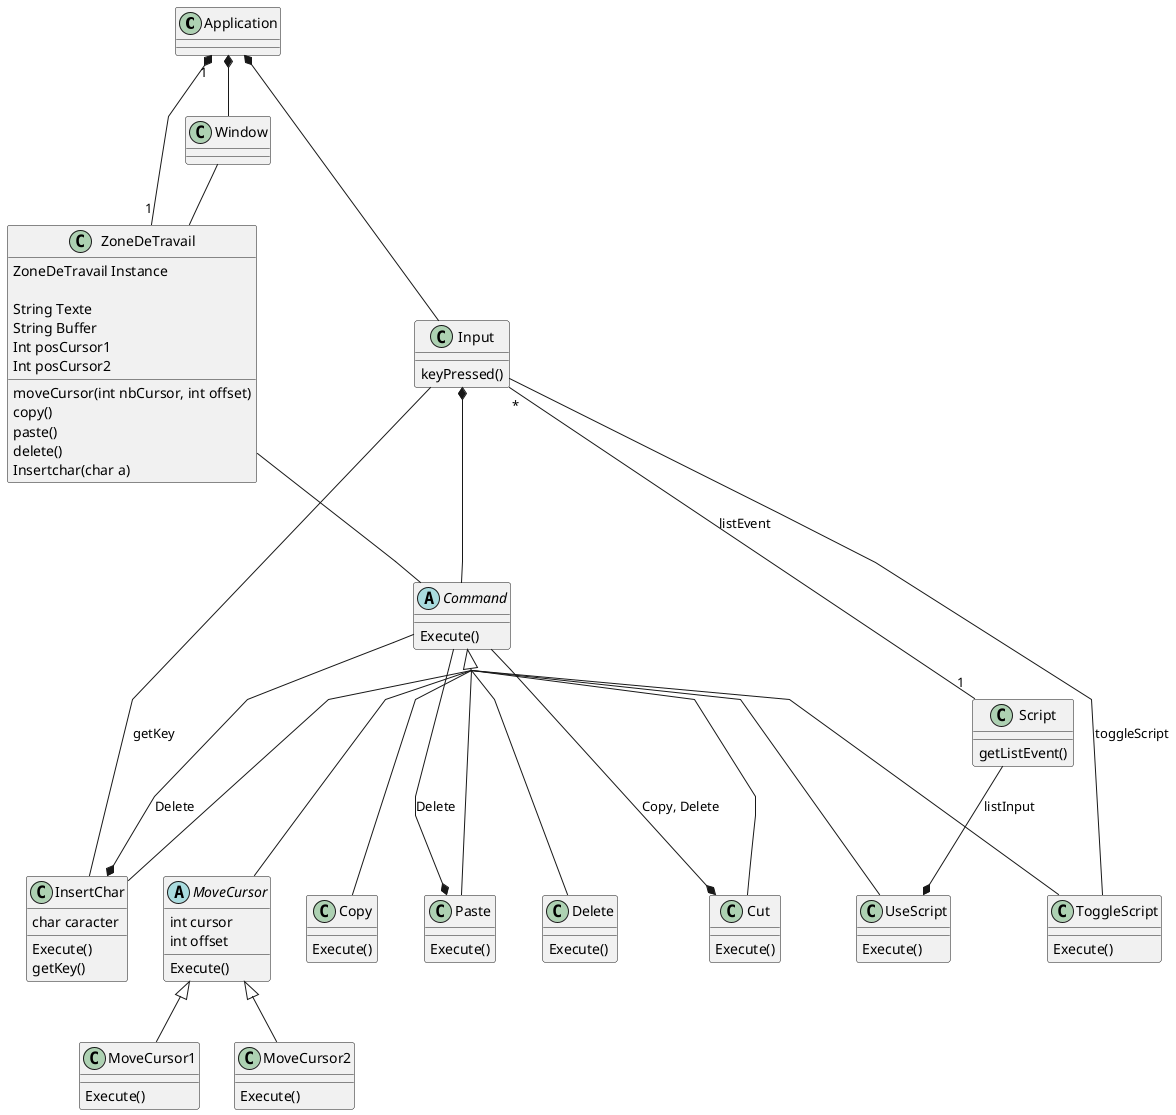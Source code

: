 @startuml classDiagram
skinparam groupInheritance 4
skinparam Linetype polyline


class Application {
 
}

class Window {

}

class ZoneDeTravail {
    ZoneDeTravail Instance

    String Texte
    String Buffer
    Int posCursor1
    Int posCursor2

    moveCursor(int nbCursor, int offset)
    copy()
    paste()
    delete()
    Insertchar(char a)
}

class Input {
    keyPressed()
}

class Script{
    getListEvent()
}

abstract Command {
    Execute()
}

abstract MoveCursor {
    int cursor
    int offset
    Execute()
}

class MoveCursor1 {
    Execute()
}
class MoveCursor2 {
    Execute()
}

class Copy {
    Execute()
}

class Delete{
    Execute()
}

class Paste {
    Execute()
}

class Cut {
    Execute()
}

class InsertChar {
    char caracter
    Execute()
    getKey()
}

class ToggleScript{
    Execute()
}

class UseScript{
    Execute()
}

Application "1" *-- "1" ZoneDeTravail
Application *-- Input
Application *-- Window
Input *-- Command
ZoneDeTravail -- Command

Command <|--- MoveCursor
Command <|--- Delete
Command <|--- Copy

Command <|--- Paste
Command <|--- Cut
Command <|--- InsertChar

Command <|--- ToggleScript
Command <|--- UseScript

MoveCursor <|-- MoveCursor1
MoveCursor <|-- MoveCursor2

Command --* Cut : Copy, Delete
Command --* InsertChar : Delete
Command --* Paste : Delete
Input -- InsertChar : getKey
Window -- ZoneDeTravail

Input "*" -- "1" Script : listEvent
Input -- ToggleScript : toggleScript
Script --* UseScript : listInput
@enduml